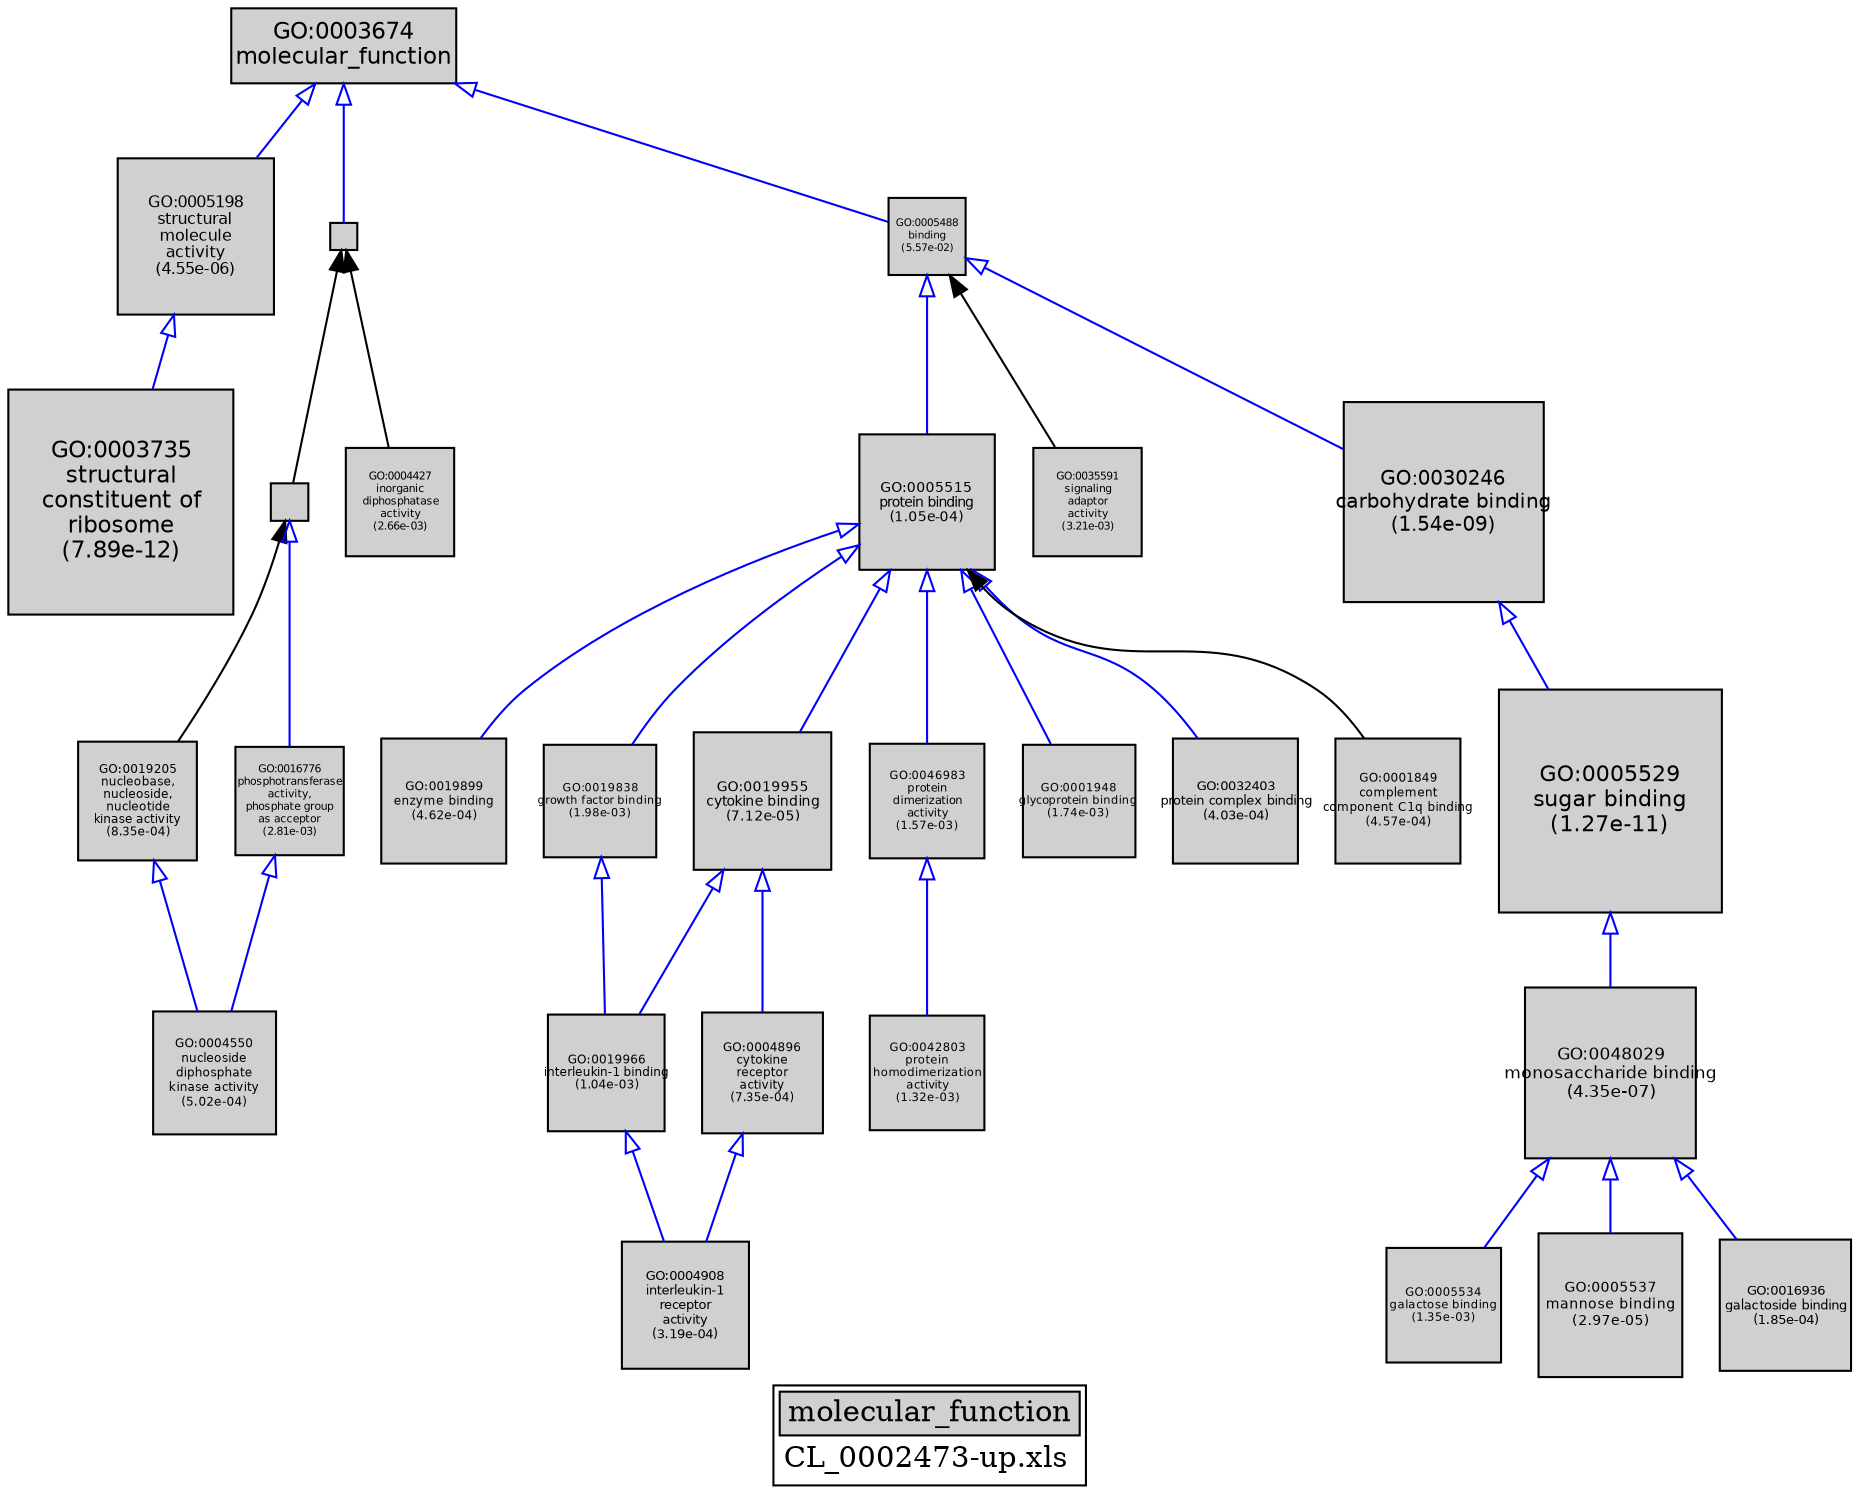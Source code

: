 digraph "molecular_function" {
graph [ bgcolor = "#FFFFFF", label = <<TABLE COLOR="black" BGCOLOR="white"><TR><TD COLSPAN="2" BGCOLOR="#D0D0D0"><FONT COLOR="black">molecular_function</FONT></TD></TR><TR><TD BORDER="0">CL_0002473-up.xls</TD></TR></TABLE>> ];
node [ fontname = "Helvetica" ];

subgraph "nodes" {

node [ style = "filled", fixedsize = "true", width = 1, shape = "box", fontsize = 9, fillcolor = "#D0D0D0", fontcolor = "black", color = "black" ];

"GO:0003735" [ URL = "#GO:0003735", label = <<TABLE BORDER="0"><TR><TD>GO:0003735<BR/>structural<BR/>constituent of<BR/>ribosome<BR/>(7.89e-12)</TD></TR></TABLE>>, width = 1.5, shape = "box", fontsize = 10.8, height = 1.5 ];
"GO:0016772" [ URL = "#GO:0016772", label = "", width = 0.246101559719, shape = "box", height = 0.246101559719 ];
"GO:0019899" [ URL = "#GO:0019899", label = <<TABLE BORDER="0"><TR><TD>GO:0019899<BR/>enzyme binding<BR/>(4.62e-04)</TD></TR></TABLE>>, width = 0.826433201646, shape = "box", fontsize = 5.95031905185, height = 0.826433201646 ];
"GO:0005198" [ URL = "#GO:0005198", label = <<TABLE BORDER="0"><TR><TD>GO:0005198<BR/>structural<BR/>molecule<BR/>activity<BR/>(4.55e-06)</TD></TR></TABLE>>, width = 1.04290358603, shape = "box", fontsize = 7.50890581943, height = 1.04290358603 ];
"GO:0005515" [ URL = "#GO:0005515", label = <<TABLE BORDER="0"><TR><TD>GO:0005515<BR/>protein binding<BR/>(1.05e-04)</TD></TR></TABLE>>, width = 0.901331740668, shape = "box", fontsize = 6.48958853281, height = 0.901331740668 ];
"GO:0019205" [ URL = "#GO:0019205", label = <<TABLE BORDER="0"><TR><TD>GO:0019205<BR/>nucleobase,<BR/>nucleoside,<BR/>nucleotide<BR/>kinase activity<BR/>(8.35e-04)</TD></TR></TABLE>>, width = 0.794409913508, shape = "box", fontsize = 5.71975137726, height = 0.794409913508 ];
"GO:0003824" [ URL = "#GO:0003824", label = "", width = 0.178411147213, shape = "box", height = 0.178411147213 ];
"GO:0019838" [ URL = "#GO:0019838", label = <<TABLE BORDER="0"><TR><TD>GO:0019838<BR/>growth factor binding<BR/>(1.98e-03)</TD></TR></TABLE>>, width = 0.745245957613, shape = "box", fontsize = 5.36577089481, height = 0.745245957613 ];
"GO:0005534" [ URL = "#GO:0005534", label = <<TABLE BORDER="0"><TR><TD>GO:0005534<BR/>galactose binding<BR/>(1.35e-03)</TD></TR></TABLE>>, width = 0.767378372262, shape = "box", fontsize = 5.52512428029, height = 0.767378372262 ];
"GO:0019955" [ URL = "#GO:0019955", label = <<TABLE BORDER="0"><TR><TD>GO:0019955<BR/>cytokine binding<BR/>(7.12e-05)</TD></TR></TABLE>>, width = 0.92020467291, shape = "box", fontsize = 6.62547364495, height = 0.92020467291 ];
"GO:0005537" [ URL = "#GO:0005537", label = <<TABLE BORDER="0"><TR><TD>GO:0005537<BR/>mannose binding<BR/>(2.97e-05)</TD></TR></TABLE>>, width = 0.96094784481, shape = "box", fontsize = 6.91882448263, height = 0.96094784481 ];
"GO:0005488" [ URL = "#GO:0005488", label = <<TABLE BORDER="0"><TR><TD>GO:0005488<BR/>binding<BR/>(5.57e-02)</TD></TR></TABLE>>, width = 0.512863059991, shape = "box", fontsize = 5.0, height = 0.512863059991 ];
"GO:0004908" [ URL = "#GO:0004908", label = <<TABLE BORDER="0"><TR><TD>GO:0004908<BR/>interleukin-1<BR/>receptor<BR/>activity<BR/>(3.19e-04)</TD></TR></TABLE>>, width = 0.845767466579, shape = "box", fontsize = 6.08952575937, height = 0.845767466579 ];
"GO:0004550" [ URL = "#GO:0004550", label = <<TABLE BORDER="0"><TR><TD>GO:0004550<BR/>nucleoside<BR/>diphosphate<BR/>kinase activity<BR/>(5.02e-04)</TD></TR></TABLE>>, width = 0.821912969084, shape = "box", fontsize = 5.9177733774, height = 0.821912969084 ];
"GO:0046983" [ URL = "#GO:0046983", label = <<TABLE BORDER="0"><TR><TD>GO:0046983<BR/>protein<BR/>dimerization<BR/>activity<BR/>(1.57e-03)</TD></TR></TABLE>>, width = 0.758819785156, shape = "box", fontsize = 5.46350245312, height = 0.758819785156 ];
"GO:0035591" [ URL = "#GO:0035591", label = <<TABLE BORDER="0"><TR><TD>GO:0035591<BR/>signaling<BR/>adaptor<BR/>activity<BR/>(3.21e-03)</TD></TR></TABLE>>, width = 0.716323408031, shape = "box", fontsize = 5.15752853782, height = 0.716323408031 ];
"GO:0003674" [ URL = "#GO:0003674", label = <<TABLE BORDER="0"><TR><TD>GO:0003674<BR/>molecular_function</TD></TR></TABLE>>, width = 1.5, shape = "box", fontsize = 10.8 ];
"GO:0001948" [ URL = "#GO:0001948", label = <<TABLE BORDER="0"><TR><TD>GO:0001948<BR/>glycoprotein binding<BR/>(1.74e-03)</TD></TR></TABLE>>, width = 0.752816818619, shape = "box", fontsize = 5.42028109406, height = 0.752816818619 ];
"GO:0032403" [ URL = "#GO:0032403", label = <<TABLE BORDER="0"><TR><TD>GO:0032403<BR/>protein complex binding<BR/>(4.03e-04)</TD></TR></TABLE>>, width = 0.833526366115, shape = "box", fontsize = 6.00138983603, height = 0.833526366115 ];
"GO:0016936" [ URL = "#GO:0016936", label = <<TABLE BORDER="0"><TR><TD>GO:0016936<BR/>galactoside binding<BR/>(1.85e-04)</TD></TR></TABLE>>, width = 0.87347263861, shape = "box", fontsize = 6.28900299799, height = 0.87347263861 ];
"GO:0001849" [ URL = "#GO:0001849", label = <<TABLE BORDER="0"><TR><TD>GO:0001849<BR/>complement<BR/>component C1q binding<BR/>(4.57e-04)</TD></TR></TABLE>>, width = 0.826967998418, shape = "box", fontsize = 5.95416958861, height = 0.826967998418 ];
"GO:0004427" [ URL = "#GO:0004427", label = <<TABLE BORDER="0"><TR><TD>GO:0004427<BR/>inorganic<BR/>diphosphatase<BR/>activity<BR/>(2.66e-03)</TD></TR></TABLE>>, width = 0.727589766576, shape = "box", fontsize = 5.23864631935, height = 0.727589766576 ];
"GO:0016776" [ URL = "#GO:0016776", label = <<TABLE BORDER="0"><TR><TD>GO:0016776<BR/>phosphotransferase<BR/>activity,<BR/>phosphate group<BR/>as acceptor<BR/>(2.81e-03)</TD></TR></TABLE>>, width = 0.724330000818, shape = "box", fontsize = 5.21517600589, height = 0.724330000818 ];
"GO:0005529" [ URL = "#GO:0005529", label = <<TABLE BORDER="0"><TR><TD>GO:0005529<BR/>sugar binding<BR/>(1.27e-11)</TD></TR></TABLE>>, width = 1.48594625093, shape = "box", fontsize = 10.6988130067, height = 1.48594625093 ];
"GO:0030246" [ URL = "#GO:0030246", label = <<TABLE BORDER="0"><TR><TD>GO:0030246<BR/>carbohydrate binding<BR/>(1.54e-09)</TD></TR></TABLE>>, width = 1.33715913635, shape = "box", fontsize = 9.62754578172, height = 1.33715913635 ];
"GO:0042803" [ URL = "#GO:0042803", label = <<TABLE BORDER="0"><TR><TD>GO:0042803<BR/>protein<BR/>homodimerization<BR/>activity<BR/>(1.32e-03)</TD></TR></TABLE>>, width = 0.768896825362, shape = "box", fontsize = 5.53605714261, height = 0.768896825362 ];
"GO:0004896" [ URL = "#GO:0004896", label = <<TABLE BORDER="0"><TR><TD>GO:0004896<BR/>cytokine<BR/>receptor<BR/>activity<BR/>(7.35e-04)</TD></TR></TABLE>>, width = 0.801397740127, shape = "box", fontsize = 5.77006372891, height = 0.801397740127 ];
"GO:0048029" [ URL = "#GO:0048029", label = <<TABLE BORDER="0"><TR><TD>GO:0048029<BR/>monosaccharide binding<BR/>(4.35e-07)</TD></TR></TABLE>>, width = 1.13728292385, shape = "box", fontsize = 8.1884370517, height = 1.13728292385 ];
"GO:0019966" [ URL = "#GO:0019966", label = <<TABLE BORDER="0"><TR><TD>GO:0019966<BR/>interleukin-1 binding<BR/>(1.04e-03)</TD></TR></TABLE>>, width = 0.782021420392, shape = "box", fontsize = 5.63055422683, height = 0.782021420392 ];
}
subgraph "edges" {


edge [ dir = "back", weight = 1 ];
subgraph "regulates" {


edge [ color = "cyan", arrowtail = "none" ];
subgraph "positive" {


edge [ color = "green", arrowtail = "vee" ];
}
subgraph "negative" {


edge [ color = "red", arrowtail = "tee" ];
}
}
subgraph "part_of" {


edge [ color = "purple", arrowtail = "diamond", weight = 2.5 ];
}
subgraph "is_a" {


edge [ color = "blue", arrowtail = "empty", weight = 5.0 ];
"GO:0003674" -> "GO:0003824";
"GO:0016776" -> "GO:0004550";
"GO:0005488" -> "GO:0030246";
"GO:0048029" -> "GO:0016936";
"GO:0046983" -> "GO:0042803";
"GO:0005515" -> "GO:0019955";
"GO:0019955" -> "GO:0019966";
"GO:0004896" -> "GO:0004908";
"GO:0003674" -> "GO:0005198";
"GO:0005515" -> "GO:0019838";
"GO:0005515" -> "GO:0019899";
"GO:0019955" -> "GO:0004896";
"GO:0016772" -> "GO:0016776";
"GO:0003674" -> "GO:0005488";
"GO:0019966" -> "GO:0004908";
"GO:0005529" -> "GO:0048029";
"GO:0005515" -> "GO:0032403";
"GO:0005515" -> "GO:0046983";
"GO:0019838" -> "GO:0019966";
"GO:0019205" -> "GO:0004550";
"GO:0005488" -> "GO:0005515";
"GO:0048029" -> "GO:0005537";
"GO:0005515" -> "GO:0001948";
"GO:0005198" -> "GO:0003735";
"GO:0030246" -> "GO:0005529";
"GO:0048029" -> "GO:0005534";
}
"GO:0003824" -> "GO:0004427";
"GO:0016772" -> "GO:0019205";
"GO:0003824" -> "GO:0016772";
"GO:0005488" -> "GO:0035591";
"GO:0005515" -> "GO:0001849";
}
}
